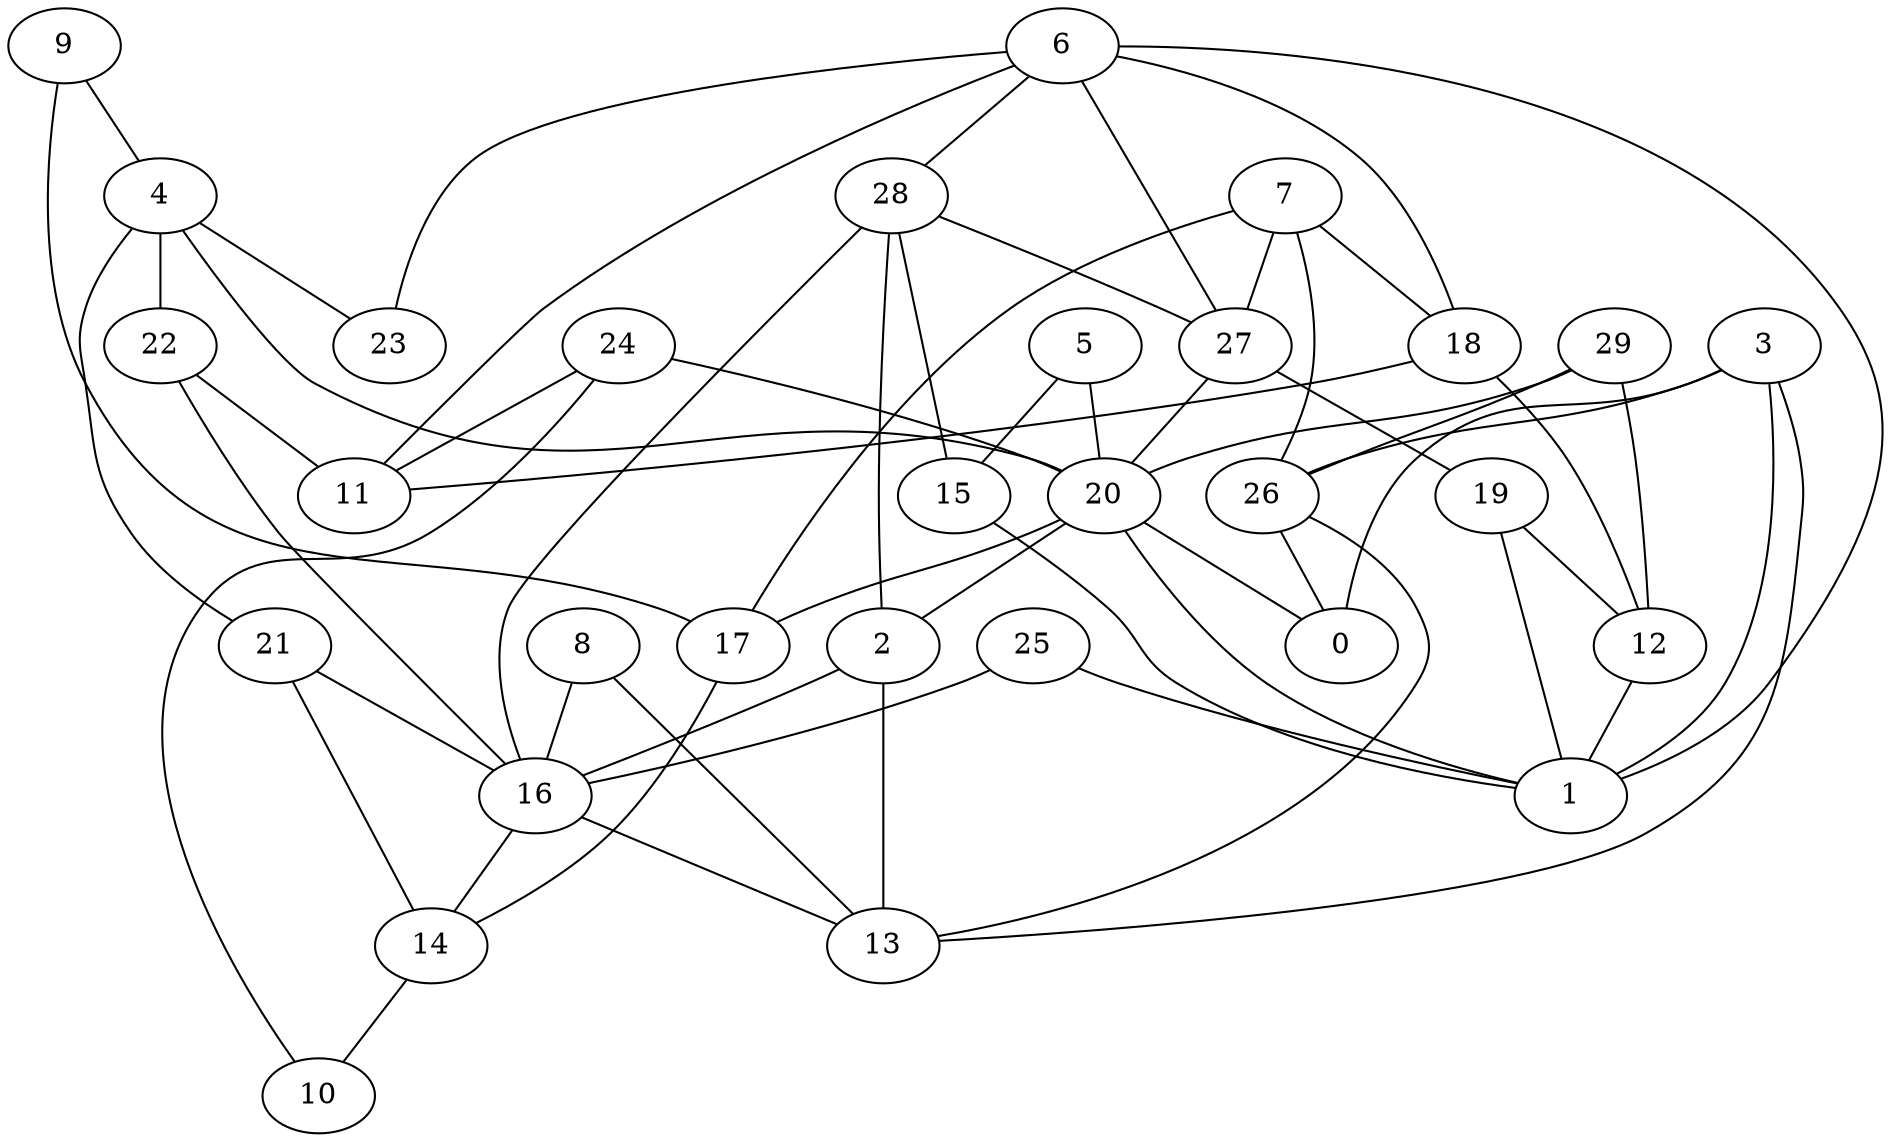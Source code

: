 digraph GG_graph {

subgraph G_graph {
edge [color = black]
"29" -> "26" [dir = none]
"29" -> "20" [dir = none]
"29" -> "12" [dir = none]
"15" -> "1" [dir = none]
"28" -> "2" [dir = none]
"28" -> "27" [dir = none]
"28" -> "16" [dir = none]
"28" -> "15" [dir = none]
"9" -> "4" [dir = none]
"9" -> "17" [dir = none]
"22" -> "16" [dir = none]
"22" -> "11" [dir = none]
"17" -> "14" [dir = none]
"19" -> "12" [dir = none]
"19" -> "1" [dir = none]
"24" -> "20" [dir = none]
"24" -> "11" [dir = none]
"24" -> "10" [dir = none]
"18" -> "12" [dir = none]
"18" -> "11" [dir = none]
"12" -> "1" [dir = none]
"20" -> "2" [dir = none]
"20" -> "17" [dir = none]
"20" -> "0" [dir = none]
"20" -> "1" [dir = none]
"21" -> "16" [dir = none]
"21" -> "14" [dir = none]
"6" -> "23" [dir = none]
"6" -> "11" [dir = none]
"6" -> "1" [dir = none]
"6" -> "27" [dir = none]
"6" -> "28" [dir = none]
"3" -> "0" [dir = none]
"3" -> "1" [dir = none]
"3" -> "26" [dir = none]
"3" -> "13" [dir = none]
"16" -> "13" [dir = none]
"16" -> "14" [dir = none]
"27" -> "19" [dir = none]
"27" -> "20" [dir = none]
"7" -> "26" [dir = none]
"7" -> "27" [dir = none]
"7" -> "17" [dir = none]
"7" -> "18" [dir = none]
"26" -> "13" [dir = none]
"26" -> "0" [dir = none]
"14" -> "10" [dir = none]
"4" -> "21" [dir = none]
"4" -> "20" [dir = none]
"4" -> "22" [dir = none]
"4" -> "23" [dir = none]
"5" -> "15" [dir = none]
"5" -> "20" [dir = none]
"8" -> "13" [dir = none]
"8" -> "16" [dir = none]
"25" -> "16" [dir = none]
"25" -> "1" [dir = none]
"2" -> "16" [dir = none]
"2" -> "13" [dir = none]
"6" -> "18" [dir = none]
}

}
